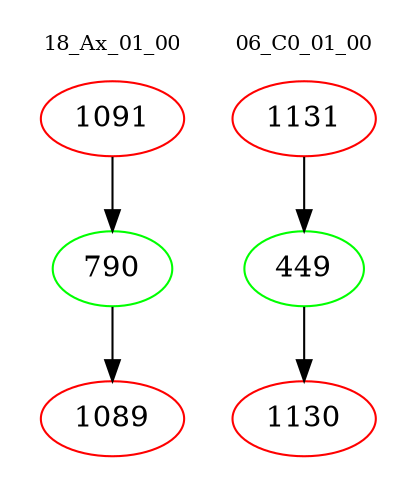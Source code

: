 digraph{
subgraph cluster_0 {
color = white
label = "18_Ax_01_00";
fontsize=10;
T0_1091 [label="1091", color="red"]
T0_1091 -> T0_790 [color="black"]
T0_790 [label="790", color="green"]
T0_790 -> T0_1089 [color="black"]
T0_1089 [label="1089", color="red"]
}
subgraph cluster_1 {
color = white
label = "06_C0_01_00";
fontsize=10;
T1_1131 [label="1131", color="red"]
T1_1131 -> T1_449 [color="black"]
T1_449 [label="449", color="green"]
T1_449 -> T1_1130 [color="black"]
T1_1130 [label="1130", color="red"]
}
}
